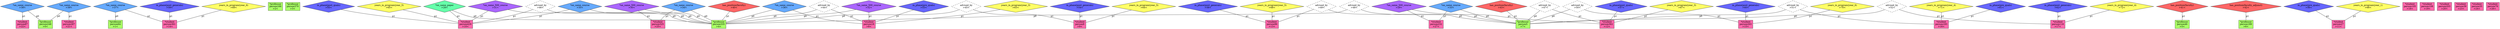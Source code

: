 graph "language"{
0 [label="*professor\nperson248\n>0<", shape=box,style=filled,fillcolor="#aaff66"]
1 [label="*professor\nperson64\n>1<", shape=box,style=filled,fillcolor="#aaff66"]
2 [label="*professor\nperson166\n>2<", shape=box,style=filled,fillcolor="#aaff66"]
3 [label="*professor\nperson370\n>3<", shape=box,style=filled,fillcolor="#aaff66"]
4 [label="*professor\nperson335\n>4<", shape=box,style=filled,fillcolor="#aaff66"]
5 [label="*professor\nperson46\n>5<", shape=box,style=filled,fillcolor="#aaff66"]
6 [label="*professor\nperson189\n>6<", shape=box,style=filled,fillcolor="#aaff66"]
7 [label="*professor\nperson5\n>7<", shape=box,style=filled,fillcolor="#aaff66"]
8 [label="*student\nperson18\n>8<", shape=box,style=filled,fillcolor="#ff66aa"]
9 [label="*student\nperson9\n>9<", shape=box,style=filled,fillcolor="#ff66aa"]
10 [label="*student\nperson429\n>10<", shape=box,style=filled,fillcolor="#ff66aa"]
11 [label="*student\nperson27\n>11<", shape=box,style=filled,fillcolor="#ff66aa"]
12 [label="*student\nperson362\n>12<", shape=box,style=filled,fillcolor="#ff66aa"]
13 [label="*student\nperson96\n>13<", shape=box,style=filled,fillcolor="#ff66aa"]
14 [label="*student\nperson361\n>14<", shape=box,style=filled,fillcolor="#ff66aa"]
15 [label="*student\nperson263\n>15<", shape=box,style=filled,fillcolor="#ff66aa"]
16 [label="*student\nperson183\n>16<", shape=box,style=filled,fillcolor="#ff66aa"]
17 [label="*student\nperson118\n>17<", shape=box,style=filled,fillcolor="#ff66aa"]
18 [label="*student\nperson105\n>18<", shape=box,style=filled,fillcolor="#ff66aa"]
19 [label="*student\nperson108\n>19<", shape=box,style=filled,fillcolor="#ff66aa"]
20 [label="*student\nperson203\n>20<", shape=box,style=filled,fillcolor="#ff66aa"]
21 [label="*student\nperson287\n>21<", shape=box,style=filled,fillcolor="#ff66aa"]
22 [label="*student\nperson87\n>22<", shape=box,style=filled,fillcolor="#ff66aa"]
23 [label="*student\nperson39\n>23<", shape=box,style=filled,fillcolor="#ff66aa"]
24 [label="*student\nperson35\n>24<", shape=box,style=filled,fillcolor="#ff66aa"]
25 [label="*student\nperson325\n>25<", shape=box,style=filled,fillcolor="#ff66aa"]
26 [label="*student\nperson76\n>26<", shape=box,style=filled,fillcolor="#ff66aa"]
27 [label="*student\nperson232\n>27<", shape=box,style=filled,fillcolor="#ff66aa"]
28 [label="*on_same_paper\n>28<", shape=diamond,style=filled,fillcolor="#66ffaa"]
29 [label="*on_same_500_course\n>29<", shape=diamond,style=filled,fillcolor="#aa66ff"]
30 [label="*on_same_500_course\n>30<", shape=diamond,style=filled,fillcolor="#aa66ff"]
31 [label="*on_same_500_course\n>31<", shape=diamond,style=filled,fillcolor="#aa66ff"]
32 [label="*on_same_500_course\n>32<", shape=diamond,style=filled,fillcolor="#aa66ff"]
33 [label="*on_same_course\n>33<", shape=diamond,style=filled,fillcolor="#66aaff"]
34 [label="*on_same_course\n>34<", shape=diamond,style=filled,fillcolor="#66aaff"]
35 [label="*on_same_course\n>35<", shape=diamond,style=filled,fillcolor="#66aaff"]
36 [label="*on_same_course\n>36<", shape=diamond,style=filled,fillcolor="#66aaff"]
37 [label="*on_same_course\n>37<", shape=diamond,style=filled,fillcolor="#66aaff"]
38 [label="*on_same_course\n>38<", shape=diamond,style=filled,fillcolor="#66aaff"]
39 [label="*on_same_course\n>39<", shape=diamond,style=filled,fillcolor="#66aaff"]
40 [label="has_position(faculty)\n>40<", shape=diamond,style=filled,fillcolor="#ff6666"]
41 [label="has_position(faculty)\n>41<", shape=diamond,style=filled,fillcolor="#ff6666"]
42 [label="has_position(faculty_adjunct)\n>42<", shape=diamond,style=filled,fillcolor="#ff6666"]
43 [label="has_position(faculty)\n>43<", shape=diamond,style=filled,fillcolor="#ff6666"]
44 [label="advised_by\n>44<", shape=diamond,style=dashed,fillcolor="#66ff66"]
45 [label="advised_by\n>45<", shape=diamond,style=dashed,fillcolor="#66ff66"]
46 [label="advised_by\n>46<", shape=diamond,style=dashed,fillcolor="#66ff66"]
47 [label="advised_by\n>47<", shape=diamond,style=dashed,fillcolor="#66ff66"]
48 [label="advised_by\n>48<", shape=diamond,style=dashed,fillcolor="#66ff66"]
49 [label="advised_by\n>49<", shape=diamond,style=dashed,fillcolor="#66ff66"]
50 [label="advised_by\n>50<", shape=diamond,style=dashed,fillcolor="#66ff66"]
51 [label="advised_by\n>51<", shape=diamond,style=dashed,fillcolor="#66ff66"]
52 [label="advised_by\n>52<", shape=diamond,style=dashed,fillcolor="#66ff66"]
53 [label="in_phase(pre_quals)\n>53<", shape=diamond,style=filled,fillcolor="#6666ff"]
54 [label="in_phase(post_generals)\n>54<", shape=diamond,style=filled,fillcolor="#6666ff"]
55 [label="in_phase(post_quals)\n>55<", shape=diamond,style=filled,fillcolor="#6666ff"]
56 [label="in_phase(pre_quals)\n>56<", shape=diamond,style=filled,fillcolor="#6666ff"]
57 [label="in_phase(post_quals)\n>57<", shape=diamond,style=filled,fillcolor="#6666ff"]
58 [label="in_phase(post_generals)\n>58<", shape=diamond,style=filled,fillcolor="#6666ff"]
59 [label="in_phase(post_generals)\n>59<", shape=diamond,style=filled,fillcolor="#6666ff"]
60 [label="in_phase(post_generals)\n>60<", shape=diamond,style=filled,fillcolor="#6666ff"]
61 [label="in_phase(pre_quals)\n>61<", shape=diamond,style=filled,fillcolor="#6666ff"]
62 [label="in_phase(post_generals)\n>62<", shape=diamond,style=filled,fillcolor="#6666ff"]
63 [label="years_in_program(year_3)\n>63<", shape=diamond,style=filled,fillcolor="#ffff66"]
64 [label="years_in_program(year_5)\n>64<", shape=diamond,style=filled,fillcolor="#ffff66"]
65 [label="years_in_program(year_5)\n>65<", shape=diamond,style=filled,fillcolor="#ffff66"]
66 [label="years_in_program(year_1)\n>66<", shape=diamond,style=filled,fillcolor="#ffff66"]
67 [label="years_in_program(year_3)\n>67<", shape=diamond,style=filled,fillcolor="#ffff66"]
68 [label="years_in_program(year_5)\n>68<", shape=diamond,style=filled,fillcolor="#ffff66"]
69 [label="years_in_program(year_6)\n>69<", shape=diamond,style=filled,fillcolor="#ffff66"]
70 [label="years_in_program(year_6)\n>70<", shape=diamond,style=filled,fillcolor="#ffff66"]
71 [label="years_in_program(year_4)\n>71<", shape=diamond,style=filled,fillcolor="#ffff66"]
72 [label="years_in_program(year_4)\n>72<", shape=diamond,style=filled,fillcolor="#ffff66"]
28 -- 10 [label="p1 "]
28 -- 4 [label="p0 "]
29 -- 27 [label="p1 "]
29 -- 7 [label="p0 "]
30 -- 25 [label="p1 "]
30 -- 4 [label="p0 "]
31 -- 10 [label="p1 "]
31 -- 4 [label="p0 "]
32 -- 8 [label="p1 "]
32 -- 4 [label="p0 "]
33 -- 27 [label="p1 "]
33 -- 7 [label="p0 "]
34 -- 25 [label="p1 "]
34 -- 4 [label="p0 "]
35 -- 10 [label="p1 "]
35 -- 4 [label="p0 "]
36 -- 8 [label="p1 "]
36 -- 4 [label="p0 "]
37 -- 14 [label="p1 "]
37 -- 1 [label="p0 "]
38 -- 22 [label="p1 "]
38 -- 0 [label="p0 "]
39 -- 21 [label="p1 "]
39 -- 0 [label="p0 "]
40 -- 4 [label="p1 "]
41 -- 5 [label="p1 "]
42 -- 6 [label="p1 "]
43 -- 7 [label="p1 "]
44 -- 8 [label="p1 "]
44 -- 4 [label="p0 "]
45 -- 9 [label="p1 "]
45 -- 4 [label="p0 "]
46 -- 10 [label="p1 "]
46 -- 4 [label="p0 "]
47 -- 12 [label="p1 "]
47 -- 7 [label="p0 "]
48 -- 12 [label="p1 "]
48 -- 4 [label="p0 "]
49 -- 13 [label="p1 "]
49 -- 7 [label="p0 "]
50 -- 15 [label="p1 "]
50 -- 7 [label="p0 "]
51 -- 16 [label="p1 "]
51 -- 7 [label="p0 "]
52 -- 17 [label="p1 "]
52 -- 7 [label="p0 "]
53 -- 8 [label="p1 "]
54 -- 9 [label="p1 "]
55 -- 10 [label="p1 "]
56 -- 11 [label="p1 "]
57 -- 12 [label="p1 "]
58 -- 13 [label="p1 "]
59 -- 14 [label="p1 "]
60 -- 15 [label="p1 "]
61 -- 16 [label="p1 "]
62 -- 17 [label="p1 "]
63 -- 8 [label="p1 "]
64 -- 9 [label="p1 "]
65 -- 10 [label="p1 "]
66 -- 11 [label="p1 "]
67 -- 12 [label="p1 "]
68 -- 13 [label="p1 "]
69 -- 14 [label="p1 "]
70 -- 15 [label="p1 "]
71 -- 16 [label="p1 "]
72 -- 17 [label="p1 "]
}
